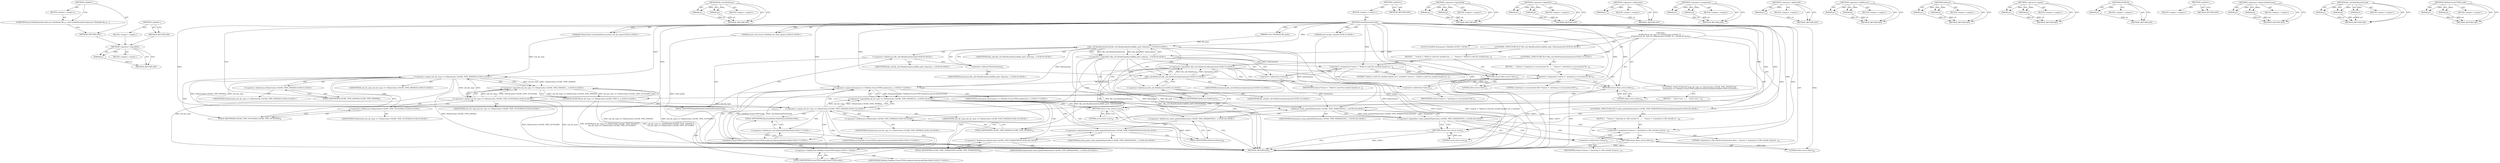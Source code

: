 digraph "&lt;global&gt;" {
vulnerable_150 [label=<(METHOD,&lt;operator&gt;.logicalNot)>];
vulnerable_151 [label=<(PARAM,p1)>];
vulnerable_152 [label=<(BLOCK,&lt;empty&gt;,&lt;empty&gt;)>];
vulnerable_153 [label=<(METHOD_RETURN,ANY)>];
vulnerable_173 [label=<(METHOD,file_util.PathExists)>];
vulnerable_174 [label=<(PARAM,p1)>];
vulnerable_175 [label=<(PARAM,p2)>];
vulnerable_176 [label=<(BLOCK,&lt;empty&gt;,&lt;empty&gt;)>];
vulnerable_177 [label=<(METHOD_RETURN,ANY)>];
vulnerable_6 [label=<(METHOD,&lt;global&gt;)<SUB>1</SUB>>];
vulnerable_7 [label=<(BLOCK,&lt;empty&gt;,&lt;empty&gt;)<SUB>1</SUB>>];
vulnerable_8 [label=<(METHOD,IsValidSymbolicLink)<SUB>1</SUB>>];
vulnerable_9 [label=<(PARAM,const FilePath&amp; file_path)<SUB>1</SUB>>];
vulnerable_10 [label="<(PARAM,GDataCache::CacheSubDirectoryType sub_dir_type)<SUB>2</SUB>>"];
vulnerable_11 [label="<(PARAM,const std::vector&lt;FilePath&gt;&amp; cache_paths)<SUB>3</SUB>>"];
vulnerable_12 [label="<(PARAM,std::string* reason)<SUB>4</SUB>>"];
vulnerable_13 [label="<(BLOCK,{
  DCHECK(sub_dir_type == GDataCache::CACHE_TY...,{
  DCHECK(sub_dir_type == GDataCache::CACHE_TY...)<SUB>4</SUB>>"];
vulnerable_14 [label="<(DCHECK,DCHECK(sub_dir_type == GDataCache::CACHE_TYPE_P...)<SUB>5</SUB>>"];
vulnerable_15 [label="<(&lt;operator&gt;.logicalOr,sub_dir_type == GDataCache::CACHE_TYPE_PINNED |...)<SUB>5</SUB>>"];
vulnerable_16 [label="<(&lt;operator&gt;.equals,sub_dir_type == GDataCache::CACHE_TYPE_PINNED)<SUB>5</SUB>>"];
vulnerable_17 [label="<(IDENTIFIER,sub_dir_type,sub_dir_type == GDataCache::CACHE_TYPE_PINNED)<SUB>5</SUB>>"];
vulnerable_18 [label="<(&lt;operator&gt;.fieldAccess,GDataCache::CACHE_TYPE_PINNED)<SUB>5</SUB>>"];
vulnerable_19 [label="<(IDENTIFIER,GDataCache,sub_dir_type == GDataCache::CACHE_TYPE_PINNED)<SUB>5</SUB>>"];
vulnerable_20 [label=<(FIELD_IDENTIFIER,CACHE_TYPE_PINNED,CACHE_TYPE_PINNED)<SUB>5</SUB>>];
vulnerable_21 [label="<(&lt;operator&gt;.equals,sub_dir_type == GDataCache::CACHE_TYPE_OUTGOING)<SUB>6</SUB>>"];
vulnerable_22 [label="<(IDENTIFIER,sub_dir_type,sub_dir_type == GDataCache::CACHE_TYPE_OUTGOING)<SUB>6</SUB>>"];
vulnerable_23 [label="<(&lt;operator&gt;.fieldAccess,GDataCache::CACHE_TYPE_OUTGOING)<SUB>6</SUB>>"];
vulnerable_24 [label="<(IDENTIFIER,GDataCache,sub_dir_type == GDataCache::CACHE_TYPE_OUTGOING)<SUB>6</SUB>>"];
vulnerable_25 [label=<(FIELD_IDENTIFIER,CACHE_TYPE_OUTGOING,CACHE_TYPE_OUTGOING)<SUB>6</SUB>>];
vulnerable_26 [label="<(LOCAL,FilePath destination: FilePath)<SUB>7</SUB>>"];
vulnerable_27 [label="<(CONTROL_STRUCTURE,IF,if (!file_util::ReadSymbolicLink(file_path, &amp;destination)))<SUB>8</SUB>>"];
vulnerable_28 [label="<(&lt;operator&gt;.logicalNot,!file_util::ReadSymbolicLink(file_path, &amp;destin...)<SUB>8</SUB>>"];
vulnerable_29 [label="<(file_util.ReadSymbolicLink,file_util::ReadSymbolicLink(file_path, &amp;destina...)<SUB>8</SUB>>"];
vulnerable_30 [label="<(&lt;operator&gt;.fieldAccess,file_util::ReadSymbolicLink)<SUB>8</SUB>>"];
vulnerable_31 [label="<(IDENTIFIER,file_util,file_util::ReadSymbolicLink(file_path, &amp;destina...)<SUB>8</SUB>>"];
vulnerable_32 [label=<(FIELD_IDENTIFIER,ReadSymbolicLink,ReadSymbolicLink)<SUB>8</SUB>>];
vulnerable_33 [label="<(IDENTIFIER,file_path,file_util::ReadSymbolicLink(file_path, &amp;destina...)<SUB>8</SUB>>"];
vulnerable_34 [label=<(&lt;operator&gt;.addressOf,&amp;destination)<SUB>8</SUB>>];
vulnerable_35 [label="<(IDENTIFIER,destination,file_util::ReadSymbolicLink(file_path, &amp;destina...)<SUB>8</SUB>>"];
vulnerable_36 [label=<(BLOCK,{
    *reason = &quot;failed to read the symlink (ma...,{
    *reason = &quot;failed to read the symlink (ma...)<SUB>8</SUB>>];
vulnerable_37 [label=<(&lt;operator&gt;.assignment,*reason = &quot;failed to read the symlink (maybe no...)<SUB>9</SUB>>];
vulnerable_38 [label=<(&lt;operator&gt;.indirection,*reason)<SUB>9</SUB>>];
vulnerable_39 [label=<(IDENTIFIER,reason,*reason = &quot;failed to read the symlink (maybe no...)<SUB>9</SUB>>];
vulnerable_40 [label=<(LITERAL,&quot;failed to read the symlink (maybe not a symlink)&quot;,*reason = &quot;failed to read the symlink (maybe no...)<SUB>9</SUB>>];
vulnerable_41 [label=<(RETURN,return false;,return false;)<SUB>10</SUB>>];
vulnerable_42 [label=<(LITERAL,false,return false;)<SUB>10</SUB>>];
vulnerable_43 [label="<(CONTROL_STRUCTURE,IF,if (!file_util::PathExists(destination)))<SUB>12</SUB>>"];
vulnerable_44 [label="<(&lt;operator&gt;.logicalNot,!file_util::PathExists(destination))<SUB>12</SUB>>"];
vulnerable_45 [label="<(file_util.PathExists,file_util::PathExists(destination))<SUB>12</SUB>>"];
vulnerable_46 [label="<(&lt;operator&gt;.fieldAccess,file_util::PathExists)<SUB>12</SUB>>"];
vulnerable_47 [label="<(IDENTIFIER,file_util,file_util::PathExists(destination))<SUB>12</SUB>>"];
vulnerable_48 [label=<(FIELD_IDENTIFIER,PathExists,PathExists)<SUB>12</SUB>>];
vulnerable_49 [label="<(IDENTIFIER,destination,file_util::PathExists(destination))<SUB>12</SUB>>"];
vulnerable_50 [label=<(BLOCK,{
    *reason = &quot;pointing to a non-existent fil...,{
    *reason = &quot;pointing to a non-existent fil...)<SUB>12</SUB>>];
vulnerable_51 [label=<(&lt;operator&gt;.assignment,*reason = &quot;pointing to a non-existent file&quot;)<SUB>13</SUB>>];
vulnerable_52 [label=<(&lt;operator&gt;.indirection,*reason)<SUB>13</SUB>>];
vulnerable_53 [label=<(IDENTIFIER,reason,*reason = &quot;pointing to a non-existent file&quot;)<SUB>13</SUB>>];
vulnerable_54 [label=<(LITERAL,&quot;pointing to a non-existent file&quot;,*reason = &quot;pointing to a non-existent file&quot;)<SUB>13</SUB>>];
vulnerable_55 [label=<(RETURN,return false;,return false;)<SUB>14</SUB>>];
vulnerable_56 [label=<(LITERAL,false,return false;)<SUB>14</SUB>>];
vulnerable_57 [label="<(CONTROL_STRUCTURE,IF,if (sub_dir_type == GDataCache::CACHE_TYPE_PINNED &amp;&amp;
      destination == FilePath::FromUTF8Unsafe(util::kSymLinkToDevNull)))<SUB>16</SUB>>"];
vulnerable_58 [label="<(&lt;operator&gt;.logicalAnd,sub_dir_type == GDataCache::CACHE_TYPE_PINNED &amp;...)<SUB>16</SUB>>"];
vulnerable_59 [label="<(&lt;operator&gt;.equals,sub_dir_type == GDataCache::CACHE_TYPE_PINNED)<SUB>16</SUB>>"];
vulnerable_60 [label="<(IDENTIFIER,sub_dir_type,sub_dir_type == GDataCache::CACHE_TYPE_PINNED)<SUB>16</SUB>>"];
vulnerable_61 [label="<(&lt;operator&gt;.fieldAccess,GDataCache::CACHE_TYPE_PINNED)<SUB>16</SUB>>"];
vulnerable_62 [label="<(IDENTIFIER,GDataCache,sub_dir_type == GDataCache::CACHE_TYPE_PINNED)<SUB>16</SUB>>"];
vulnerable_63 [label=<(FIELD_IDENTIFIER,CACHE_TYPE_PINNED,CACHE_TYPE_PINNED)<SUB>16</SUB>>];
vulnerable_64 [label="<(&lt;operator&gt;.equals,destination == FilePath::FromUTF8Unsafe(util::k...)<SUB>17</SUB>>"];
vulnerable_65 [label="<(IDENTIFIER,destination,destination == FilePath::FromUTF8Unsafe(util::k...)<SUB>17</SUB>>"];
vulnerable_66 [label="<(FilePath.FromUTF8Unsafe,FilePath::FromUTF8Unsafe(util::kSymLinkToDevNull))<SUB>17</SUB>>"];
vulnerable_67 [label="<(&lt;operator&gt;.fieldAccess,FilePath::FromUTF8Unsafe)<SUB>17</SUB>>"];
vulnerable_68 [label="<(IDENTIFIER,FilePath,FilePath::FromUTF8Unsafe(util::kSymLinkToDevNull))<SUB>17</SUB>>"];
vulnerable_69 [label=<(FIELD_IDENTIFIER,FromUTF8Unsafe,FromUTF8Unsafe)<SUB>17</SUB>>];
vulnerable_70 [label="<(&lt;operator&gt;.fieldAccess,util::kSymLinkToDevNull)<SUB>17</SUB>>"];
vulnerable_71 [label="<(IDENTIFIER,util,FilePath::FromUTF8Unsafe(util::kSymLinkToDevNull))<SUB>17</SUB>>"];
vulnerable_72 [label=<(FIELD_IDENTIFIER,kSymLinkToDevNull,kSymLinkToDevNull)<SUB>17</SUB>>];
vulnerable_73 [label=<(BLOCK,{
    return true;
  },{
    return true;
  })<SUB>17</SUB>>];
vulnerable_74 [label=<(RETURN,return true;,return true;)<SUB>18</SUB>>];
vulnerable_75 [label=<(LITERAL,true,return true;)<SUB>18</SUB>>];
vulnerable_76 [label="<(CONTROL_STRUCTURE,IF,if (!cache_paths[GDataCache::CACHE_TYPE_PERSISTENT].IsParent(destination)))<SUB>20</SUB>>"];
vulnerable_77 [label="<(&lt;operator&gt;.logicalNot,!cache_paths[GDataCache::CACHE_TYPE_PERSISTENT]...)<SUB>20</SUB>>"];
vulnerable_78 [label="<(IsParent,cache_paths[GDataCache::CACHE_TYPE_PERSISTENT]....)<SUB>20</SUB>>"];
vulnerable_79 [label="<(&lt;operator&gt;.fieldAccess,cache_paths[GDataCache::CACHE_TYPE_PERSISTENT]....)<SUB>20</SUB>>"];
vulnerable_80 [label="<(&lt;operator&gt;.indirectIndexAccess,cache_paths[GDataCache::CACHE_TYPE_PERSISTENT])<SUB>20</SUB>>"];
vulnerable_81 [label="<(IDENTIFIER,cache_paths,cache_paths[GDataCache::CACHE_TYPE_PERSISTENT]....)<SUB>20</SUB>>"];
vulnerable_82 [label="<(&lt;operator&gt;.fieldAccess,GDataCache::CACHE_TYPE_PERSISTENT)<SUB>20</SUB>>"];
vulnerable_83 [label="<(IDENTIFIER,GDataCache,cache_paths[GDataCache::CACHE_TYPE_PERSISTENT]....)<SUB>20</SUB>>"];
vulnerable_84 [label=<(FIELD_IDENTIFIER,CACHE_TYPE_PERSISTENT,CACHE_TYPE_PERSISTENT)<SUB>20</SUB>>];
vulnerable_85 [label=<(FIELD_IDENTIFIER,IsParent,IsParent)<SUB>20</SUB>>];
vulnerable_86 [label="<(IDENTIFIER,destination,cache_paths[GDataCache::CACHE_TYPE_PERSISTENT]....)<SUB>20</SUB>>"];
vulnerable_87 [label=<(BLOCK,{
    *reason = &quot;pointing to a file outside of ...,{
    *reason = &quot;pointing to a file outside of ...)<SUB>20</SUB>>];
vulnerable_88 [label=<(&lt;operator&gt;.assignment,*reason = &quot;pointing to a file outside of persis...)<SUB>21</SUB>>];
vulnerable_89 [label=<(&lt;operator&gt;.indirection,*reason)<SUB>21</SUB>>];
vulnerable_90 [label=<(IDENTIFIER,reason,*reason = &quot;pointing to a file outside of persis...)<SUB>21</SUB>>];
vulnerable_91 [label=<(LITERAL,&quot;pointing to a file outside of persistent direc...,*reason = &quot;pointing to a file outside of persis...)<SUB>21</SUB>>];
vulnerable_92 [label=<(RETURN,return false;,return false;)<SUB>22</SUB>>];
vulnerable_93 [label=<(LITERAL,false,return false;)<SUB>22</SUB>>];
vulnerable_94 [label=<(RETURN,return true;,return true;)<SUB>24</SUB>>];
vulnerable_95 [label=<(LITERAL,true,return true;)<SUB>24</SUB>>];
vulnerable_96 [label=<(METHOD_RETURN,bool)<SUB>1</SUB>>];
vulnerable_98 [label=<(METHOD_RETURN,ANY)<SUB>1</SUB>>];
vulnerable_178 [label=<(METHOD,&lt;operator&gt;.logicalAnd)>];
vulnerable_179 [label=<(PARAM,p1)>];
vulnerable_180 [label=<(PARAM,p2)>];
vulnerable_181 [label=<(BLOCK,&lt;empty&gt;,&lt;empty&gt;)>];
vulnerable_182 [label=<(METHOD_RETURN,ANY)>];
vulnerable_135 [label=<(METHOD,&lt;operator&gt;.logicalOr)>];
vulnerable_136 [label=<(PARAM,p1)>];
vulnerable_137 [label=<(PARAM,p2)>];
vulnerable_138 [label=<(BLOCK,&lt;empty&gt;,&lt;empty&gt;)>];
vulnerable_139 [label=<(METHOD_RETURN,ANY)>];
vulnerable_169 [label=<(METHOD,&lt;operator&gt;.indirection)>];
vulnerable_170 [label=<(PARAM,p1)>];
vulnerable_171 [label=<(BLOCK,&lt;empty&gt;,&lt;empty&gt;)>];
vulnerable_172 [label=<(METHOD_RETURN,ANY)>];
vulnerable_164 [label=<(METHOD,&lt;operator&gt;.assignment)>];
vulnerable_165 [label=<(PARAM,p1)>];
vulnerable_166 [label=<(PARAM,p2)>];
vulnerable_167 [label=<(BLOCK,&lt;empty&gt;,&lt;empty&gt;)>];
vulnerable_168 [label=<(METHOD_RETURN,ANY)>];
vulnerable_160 [label=<(METHOD,&lt;operator&gt;.addressOf)>];
vulnerable_161 [label=<(PARAM,p1)>];
vulnerable_162 [label=<(BLOCK,&lt;empty&gt;,&lt;empty&gt;)>];
vulnerable_163 [label=<(METHOD_RETURN,ANY)>];
vulnerable_145 [label=<(METHOD,&lt;operator&gt;.fieldAccess)>];
vulnerable_146 [label=<(PARAM,p1)>];
vulnerable_147 [label=<(PARAM,p2)>];
vulnerable_148 [label=<(BLOCK,&lt;empty&gt;,&lt;empty&gt;)>];
vulnerable_149 [label=<(METHOD_RETURN,ANY)>];
vulnerable_188 [label=<(METHOD,IsParent)>];
vulnerable_189 [label=<(PARAM,p1)>];
vulnerable_190 [label=<(PARAM,p2)>];
vulnerable_191 [label=<(BLOCK,&lt;empty&gt;,&lt;empty&gt;)>];
vulnerable_192 [label=<(METHOD_RETURN,ANY)>];
vulnerable_140 [label=<(METHOD,&lt;operator&gt;.equals)>];
vulnerable_141 [label=<(PARAM,p1)>];
vulnerable_142 [label=<(PARAM,p2)>];
vulnerable_143 [label=<(BLOCK,&lt;empty&gt;,&lt;empty&gt;)>];
vulnerable_144 [label=<(METHOD_RETURN,ANY)>];
vulnerable_131 [label=<(METHOD,DCHECK)>];
vulnerable_132 [label=<(PARAM,p1)>];
vulnerable_133 [label=<(BLOCK,&lt;empty&gt;,&lt;empty&gt;)>];
vulnerable_134 [label=<(METHOD_RETURN,ANY)>];
vulnerable_125 [label=<(METHOD,&lt;global&gt;)<SUB>1</SUB>>];
vulnerable_126 [label=<(BLOCK,&lt;empty&gt;,&lt;empty&gt;)>];
vulnerable_127 [label=<(METHOD_RETURN,ANY)>];
vulnerable_193 [label=<(METHOD,&lt;operator&gt;.indirectIndexAccess)>];
vulnerable_194 [label=<(PARAM,p1)>];
vulnerable_195 [label=<(PARAM,p2)>];
vulnerable_196 [label=<(BLOCK,&lt;empty&gt;,&lt;empty&gt;)>];
vulnerable_197 [label=<(METHOD_RETURN,ANY)>];
vulnerable_154 [label=<(METHOD,file_util.ReadSymbolicLink)>];
vulnerable_155 [label=<(PARAM,p1)>];
vulnerable_156 [label=<(PARAM,p2)>];
vulnerable_157 [label=<(PARAM,p3)>];
vulnerable_158 [label=<(BLOCK,&lt;empty&gt;,&lt;empty&gt;)>];
vulnerable_159 [label=<(METHOD_RETURN,ANY)>];
vulnerable_183 [label=<(METHOD,FilePath.FromUTF8Unsafe)>];
vulnerable_184 [label=<(PARAM,p1)>];
vulnerable_185 [label=<(PARAM,p2)>];
vulnerable_186 [label=<(BLOCK,&lt;empty&gt;,&lt;empty&gt;)>];
vulnerable_187 [label=<(METHOD_RETURN,ANY)>];
fixed_6 [label=<(METHOD,&lt;global&gt;)<SUB>1</SUB>>];
fixed_7 [label=<(BLOCK,&lt;empty&gt;,&lt;empty&gt;)<SUB>1</SUB>>];
fixed_8 [label=<(UNKNOWN,bool IsValidSymbolicLink(const FilePath&amp; file_p...,bool IsValidSymbolicLink(const FilePath&amp; file_p...)<SUB>1</SUB>>];
fixed_9 [label=<(METHOD_RETURN,ANY)<SUB>1</SUB>>];
fixed_14 [label=<(METHOD,&lt;global&gt;)<SUB>1</SUB>>];
fixed_15 [label=<(BLOCK,&lt;empty&gt;,&lt;empty&gt;)>];
fixed_16 [label=<(METHOD_RETURN,ANY)>];
vulnerable_150 -> vulnerable_151  [key=0, label="AST: "];
vulnerable_150 -> vulnerable_151  [key=1, label="DDG: "];
vulnerable_150 -> vulnerable_152  [key=0, label="AST: "];
vulnerable_150 -> vulnerable_153  [key=0, label="AST: "];
vulnerable_150 -> vulnerable_153  [key=1, label="CFG: "];
vulnerable_151 -> vulnerable_153  [key=0, label="DDG: p1"];
vulnerable_173 -> vulnerable_174  [key=0, label="AST: "];
vulnerable_173 -> vulnerable_174  [key=1, label="DDG: "];
vulnerable_173 -> vulnerable_176  [key=0, label="AST: "];
vulnerable_173 -> vulnerable_175  [key=0, label="AST: "];
vulnerable_173 -> vulnerable_175  [key=1, label="DDG: "];
vulnerable_173 -> vulnerable_177  [key=0, label="AST: "];
vulnerable_173 -> vulnerable_177  [key=1, label="CFG: "];
vulnerable_174 -> vulnerable_177  [key=0, label="DDG: p1"];
vulnerable_175 -> vulnerable_177  [key=0, label="DDG: p2"];
vulnerable_6 -> vulnerable_7  [key=0, label="AST: "];
vulnerable_6 -> vulnerable_98  [key=0, label="AST: "];
vulnerable_6 -> vulnerable_98  [key=1, label="CFG: "];
vulnerable_7 -> vulnerable_8  [key=0, label="AST: "];
vulnerable_8 -> vulnerable_9  [key=0, label="AST: "];
vulnerable_8 -> vulnerable_9  [key=1, label="DDG: "];
vulnerable_8 -> vulnerable_10  [key=0, label="AST: "];
vulnerable_8 -> vulnerable_10  [key=1, label="DDG: "];
vulnerable_8 -> vulnerable_11  [key=0, label="AST: "];
vulnerable_8 -> vulnerable_11  [key=1, label="DDG: "];
vulnerable_8 -> vulnerable_12  [key=0, label="AST: "];
vulnerable_8 -> vulnerable_12  [key=1, label="DDG: "];
vulnerable_8 -> vulnerable_13  [key=0, label="AST: "];
vulnerable_8 -> vulnerable_96  [key=0, label="AST: "];
vulnerable_8 -> vulnerable_20  [key=0, label="CFG: "];
vulnerable_8 -> vulnerable_94  [key=0, label="DDG: "];
vulnerable_8 -> vulnerable_95  [key=0, label="DDG: "];
vulnerable_8 -> vulnerable_37  [key=0, label="DDG: "];
vulnerable_8 -> vulnerable_41  [key=0, label="DDG: "];
vulnerable_8 -> vulnerable_51  [key=0, label="DDG: "];
vulnerable_8 -> vulnerable_55  [key=0, label="DDG: "];
vulnerable_8 -> vulnerable_74  [key=0, label="DDG: "];
vulnerable_8 -> vulnerable_88  [key=0, label="DDG: "];
vulnerable_8 -> vulnerable_92  [key=0, label="DDG: "];
vulnerable_8 -> vulnerable_16  [key=0, label="DDG: "];
vulnerable_8 -> vulnerable_21  [key=0, label="DDG: "];
vulnerable_8 -> vulnerable_29  [key=0, label="DDG: "];
vulnerable_8 -> vulnerable_42  [key=0, label="DDG: "];
vulnerable_8 -> vulnerable_45  [key=0, label="DDG: "];
vulnerable_8 -> vulnerable_56  [key=0, label="DDG: "];
vulnerable_8 -> vulnerable_59  [key=0, label="DDG: "];
vulnerable_8 -> vulnerable_64  [key=0, label="DDG: "];
vulnerable_8 -> vulnerable_75  [key=0, label="DDG: "];
vulnerable_8 -> vulnerable_78  [key=0, label="DDG: "];
vulnerable_8 -> vulnerable_93  [key=0, label="DDG: "];
vulnerable_9 -> vulnerable_29  [key=0, label="DDG: file_path"];
vulnerable_10 -> vulnerable_16  [key=0, label="DDG: sub_dir_type"];
vulnerable_11 -> vulnerable_96  [key=0, label="DDG: cache_paths"];
vulnerable_12 -> vulnerable_96  [key=0, label="DDG: reason"];
vulnerable_13 -> vulnerable_14  [key=0, label="AST: "];
vulnerable_13 -> vulnerable_26  [key=0, label="AST: "];
vulnerable_13 -> vulnerable_27  [key=0, label="AST: "];
vulnerable_13 -> vulnerable_43  [key=0, label="AST: "];
vulnerable_13 -> vulnerable_57  [key=0, label="AST: "];
vulnerable_13 -> vulnerable_76  [key=0, label="AST: "];
vulnerable_13 -> vulnerable_94  [key=0, label="AST: "];
vulnerable_14 -> vulnerable_15  [key=0, label="AST: "];
vulnerable_14 -> vulnerable_32  [key=0, label="CFG: "];
vulnerable_14 -> vulnerable_96  [key=0, label="DDG: sub_dir_type == GDataCache::CACHE_TYPE_PINNED ||
         sub_dir_type == GDataCache::CACHE_TYPE_OUTGOING"];
vulnerable_14 -> vulnerable_96  [key=1, label="DDG: DCHECK(sub_dir_type == GDataCache::CACHE_TYPE_PINNED ||
         sub_dir_type == GDataCache::CACHE_TYPE_OUTGOING)"];
vulnerable_15 -> vulnerable_16  [key=0, label="AST: "];
vulnerable_15 -> vulnerable_21  [key=0, label="AST: "];
vulnerable_15 -> vulnerable_14  [key=0, label="CFG: "];
vulnerable_15 -> vulnerable_14  [key=1, label="DDG: sub_dir_type == GDataCache::CACHE_TYPE_PINNED"];
vulnerable_15 -> vulnerable_14  [key=2, label="DDG: sub_dir_type == GDataCache::CACHE_TYPE_OUTGOING"];
vulnerable_15 -> vulnerable_96  [key=0, label="DDG: sub_dir_type == GDataCache::CACHE_TYPE_PINNED"];
vulnerable_15 -> vulnerable_96  [key=1, label="DDG: sub_dir_type == GDataCache::CACHE_TYPE_OUTGOING"];
vulnerable_16 -> vulnerable_17  [key=0, label="AST: "];
vulnerable_16 -> vulnerable_18  [key=0, label="AST: "];
vulnerable_16 -> vulnerable_15  [key=0, label="CFG: "];
vulnerable_16 -> vulnerable_15  [key=1, label="DDG: sub_dir_type"];
vulnerable_16 -> vulnerable_15  [key=2, label="DDG: GDataCache::CACHE_TYPE_PINNED"];
vulnerable_16 -> vulnerable_25  [key=0, label="CFG: "];
vulnerable_16 -> vulnerable_25  [key=1, label="CDG: "];
vulnerable_16 -> vulnerable_96  [key=0, label="DDG: sub_dir_type"];
vulnerable_16 -> vulnerable_96  [key=1, label="DDG: GDataCache::CACHE_TYPE_PINNED"];
vulnerable_16 -> vulnerable_21  [key=0, label="DDG: sub_dir_type"];
vulnerable_16 -> vulnerable_21  [key=1, label="CDG: "];
vulnerable_16 -> vulnerable_59  [key=0, label="DDG: sub_dir_type"];
vulnerable_16 -> vulnerable_59  [key=1, label="DDG: GDataCache::CACHE_TYPE_PINNED"];
vulnerable_16 -> vulnerable_23  [key=0, label="CDG: "];
vulnerable_18 -> vulnerable_19  [key=0, label="AST: "];
vulnerable_18 -> vulnerable_20  [key=0, label="AST: "];
vulnerable_18 -> vulnerable_16  [key=0, label="CFG: "];
vulnerable_20 -> vulnerable_18  [key=0, label="CFG: "];
vulnerable_21 -> vulnerable_22  [key=0, label="AST: "];
vulnerable_21 -> vulnerable_23  [key=0, label="AST: "];
vulnerable_21 -> vulnerable_15  [key=0, label="CFG: "];
vulnerable_21 -> vulnerable_15  [key=1, label="DDG: sub_dir_type"];
vulnerable_21 -> vulnerable_15  [key=2, label="DDG: GDataCache::CACHE_TYPE_OUTGOING"];
vulnerable_21 -> vulnerable_96  [key=0, label="DDG: sub_dir_type"];
vulnerable_21 -> vulnerable_96  [key=1, label="DDG: GDataCache::CACHE_TYPE_OUTGOING"];
vulnerable_21 -> vulnerable_59  [key=0, label="DDG: sub_dir_type"];
vulnerable_23 -> vulnerable_24  [key=0, label="AST: "];
vulnerable_23 -> vulnerable_25  [key=0, label="AST: "];
vulnerable_23 -> vulnerable_21  [key=0, label="CFG: "];
vulnerable_25 -> vulnerable_23  [key=0, label="CFG: "];
vulnerable_27 -> vulnerable_28  [key=0, label="AST: "];
vulnerable_27 -> vulnerable_36  [key=0, label="AST: "];
vulnerable_28 -> vulnerable_29  [key=0, label="AST: "];
vulnerable_28 -> vulnerable_38  [key=0, label="CFG: "];
vulnerable_28 -> vulnerable_38  [key=1, label="CDG: "];
vulnerable_28 -> vulnerable_48  [key=0, label="CFG: "];
vulnerable_28 -> vulnerable_48  [key=1, label="CDG: "];
vulnerable_28 -> vulnerable_96  [key=0, label="DDG: file_util::ReadSymbolicLink(file_path, &amp;destination)"];
vulnerable_28 -> vulnerable_96  [key=1, label="DDG: !file_util::ReadSymbolicLink(file_path, &amp;destination)"];
vulnerable_28 -> vulnerable_37  [key=0, label="CDG: "];
vulnerable_28 -> vulnerable_46  [key=0, label="CDG: "];
vulnerable_28 -> vulnerable_45  [key=0, label="CDG: "];
vulnerable_28 -> vulnerable_44  [key=0, label="CDG: "];
vulnerable_28 -> vulnerable_41  [key=0, label="CDG: "];
vulnerable_29 -> vulnerable_30  [key=0, label="AST: "];
vulnerable_29 -> vulnerable_33  [key=0, label="AST: "];
vulnerable_29 -> vulnerable_34  [key=0, label="AST: "];
vulnerable_29 -> vulnerable_28  [key=0, label="CFG: "];
vulnerable_29 -> vulnerable_28  [key=1, label="DDG: file_util::ReadSymbolicLink"];
vulnerable_29 -> vulnerable_28  [key=2, label="DDG: file_path"];
vulnerable_29 -> vulnerable_28  [key=3, label="DDG: &amp;destination"];
vulnerable_29 -> vulnerable_96  [key=0, label="DDG: file_util::ReadSymbolicLink"];
vulnerable_29 -> vulnerable_96  [key=1, label="DDG: file_path"];
vulnerable_29 -> vulnerable_96  [key=2, label="DDG: &amp;destination"];
vulnerable_29 -> vulnerable_45  [key=0, label="DDG: &amp;destination"];
vulnerable_29 -> vulnerable_64  [key=0, label="DDG: &amp;destination"];
vulnerable_29 -> vulnerable_78  [key=0, label="DDG: &amp;destination"];
vulnerable_30 -> vulnerable_31  [key=0, label="AST: "];
vulnerable_30 -> vulnerable_32  [key=0, label="AST: "];
vulnerable_30 -> vulnerable_34  [key=0, label="CFG: "];
vulnerable_32 -> vulnerable_30  [key=0, label="CFG: "];
vulnerable_34 -> vulnerable_35  [key=0, label="AST: "];
vulnerable_34 -> vulnerable_29  [key=0, label="CFG: "];
vulnerable_36 -> vulnerable_37  [key=0, label="AST: "];
vulnerable_36 -> vulnerable_41  [key=0, label="AST: "];
vulnerable_37 -> vulnerable_38  [key=0, label="AST: "];
vulnerable_37 -> vulnerable_40  [key=0, label="AST: "];
vulnerable_37 -> vulnerable_41  [key=0, label="CFG: "];
vulnerable_37 -> vulnerable_96  [key=0, label="DDG: *reason"];
vulnerable_37 -> vulnerable_96  [key=1, label="DDG: *reason = &quot;failed to read the symlink (maybe not a symlink)&quot;"];
vulnerable_38 -> vulnerable_39  [key=0, label="AST: "];
vulnerable_38 -> vulnerable_37  [key=0, label="CFG: "];
vulnerable_41 -> vulnerable_42  [key=0, label="AST: "];
vulnerable_41 -> vulnerable_96  [key=0, label="CFG: "];
vulnerable_41 -> vulnerable_96  [key=1, label="DDG: &lt;RET&gt;"];
vulnerable_42 -> vulnerable_41  [key=0, label="DDG: false"];
vulnerable_43 -> vulnerable_44  [key=0, label="AST: "];
vulnerable_43 -> vulnerable_50  [key=0, label="AST: "];
vulnerable_44 -> vulnerable_45  [key=0, label="AST: "];
vulnerable_44 -> vulnerable_52  [key=0, label="CFG: "];
vulnerable_44 -> vulnerable_52  [key=1, label="CDG: "];
vulnerable_44 -> vulnerable_63  [key=0, label="CFG: "];
vulnerable_44 -> vulnerable_63  [key=1, label="CDG: "];
vulnerable_44 -> vulnerable_51  [key=0, label="CDG: "];
vulnerable_44 -> vulnerable_59  [key=0, label="CDG: "];
vulnerable_44 -> vulnerable_58  [key=0, label="CDG: "];
vulnerable_44 -> vulnerable_61  [key=0, label="CDG: "];
vulnerable_44 -> vulnerable_55  [key=0, label="CDG: "];
vulnerable_45 -> vulnerable_46  [key=0, label="AST: "];
vulnerable_45 -> vulnerable_49  [key=0, label="AST: "];
vulnerable_45 -> vulnerable_44  [key=0, label="CFG: "];
vulnerable_45 -> vulnerable_44  [key=1, label="DDG: file_util::PathExists"];
vulnerable_45 -> vulnerable_44  [key=2, label="DDG: destination"];
vulnerable_45 -> vulnerable_64  [key=0, label="DDG: destination"];
vulnerable_45 -> vulnerable_78  [key=0, label="DDG: destination"];
vulnerable_46 -> vulnerable_47  [key=0, label="AST: "];
vulnerable_46 -> vulnerable_48  [key=0, label="AST: "];
vulnerable_46 -> vulnerable_45  [key=0, label="CFG: "];
vulnerable_48 -> vulnerable_46  [key=0, label="CFG: "];
vulnerable_50 -> vulnerable_51  [key=0, label="AST: "];
vulnerable_50 -> vulnerable_55  [key=0, label="AST: "];
vulnerable_51 -> vulnerable_52  [key=0, label="AST: "];
vulnerable_51 -> vulnerable_54  [key=0, label="AST: "];
vulnerable_51 -> vulnerable_55  [key=0, label="CFG: "];
vulnerable_52 -> vulnerable_53  [key=0, label="AST: "];
vulnerable_52 -> vulnerable_51  [key=0, label="CFG: "];
vulnerable_55 -> vulnerable_56  [key=0, label="AST: "];
vulnerable_55 -> vulnerable_96  [key=0, label="CFG: "];
vulnerable_55 -> vulnerable_96  [key=1, label="DDG: &lt;RET&gt;"];
vulnerable_56 -> vulnerable_55  [key=0, label="DDG: false"];
vulnerable_57 -> vulnerable_58  [key=0, label="AST: "];
vulnerable_57 -> vulnerable_73  [key=0, label="AST: "];
vulnerable_58 -> vulnerable_59  [key=0, label="AST: "];
vulnerable_58 -> vulnerable_64  [key=0, label="AST: "];
vulnerable_58 -> vulnerable_74  [key=0, label="CFG: "];
vulnerable_58 -> vulnerable_74  [key=1, label="CDG: "];
vulnerable_58 -> vulnerable_84  [key=0, label="CFG: "];
vulnerable_58 -> vulnerable_84  [key=1, label="CDG: "];
vulnerable_58 -> vulnerable_77  [key=0, label="CDG: "];
vulnerable_58 -> vulnerable_85  [key=0, label="CDG: "];
vulnerable_58 -> vulnerable_82  [key=0, label="CDG: "];
vulnerable_58 -> vulnerable_79  [key=0, label="CDG: "];
vulnerable_58 -> vulnerable_80  [key=0, label="CDG: "];
vulnerable_58 -> vulnerable_78  [key=0, label="CDG: "];
vulnerable_59 -> vulnerable_60  [key=0, label="AST: "];
vulnerable_59 -> vulnerable_61  [key=0, label="AST: "];
vulnerable_59 -> vulnerable_58  [key=0, label="CFG: "];
vulnerable_59 -> vulnerable_58  [key=1, label="DDG: sub_dir_type"];
vulnerable_59 -> vulnerable_58  [key=2, label="DDG: GDataCache::CACHE_TYPE_PINNED"];
vulnerable_59 -> vulnerable_69  [key=0, label="CFG: "];
vulnerable_59 -> vulnerable_69  [key=1, label="CDG: "];
vulnerable_59 -> vulnerable_64  [key=0, label="CDG: "];
vulnerable_59 -> vulnerable_66  [key=0, label="CDG: "];
vulnerable_59 -> vulnerable_72  [key=0, label="CDG: "];
vulnerable_59 -> vulnerable_67  [key=0, label="CDG: "];
vulnerable_59 -> vulnerable_70  [key=0, label="CDG: "];
vulnerable_61 -> vulnerable_62  [key=0, label="AST: "];
vulnerable_61 -> vulnerable_63  [key=0, label="AST: "];
vulnerable_61 -> vulnerable_59  [key=0, label="CFG: "];
vulnerable_63 -> vulnerable_61  [key=0, label="CFG: "];
vulnerable_64 -> vulnerable_65  [key=0, label="AST: "];
vulnerable_64 -> vulnerable_66  [key=0, label="AST: "];
vulnerable_64 -> vulnerable_58  [key=0, label="CFG: "];
vulnerable_64 -> vulnerable_58  [key=1, label="DDG: destination"];
vulnerable_64 -> vulnerable_58  [key=2, label="DDG: FilePath::FromUTF8Unsafe(util::kSymLinkToDevNull)"];
vulnerable_64 -> vulnerable_78  [key=0, label="DDG: destination"];
vulnerable_66 -> vulnerable_67  [key=0, label="AST: "];
vulnerable_66 -> vulnerable_70  [key=0, label="AST: "];
vulnerable_66 -> vulnerable_64  [key=0, label="CFG: "];
vulnerable_66 -> vulnerable_64  [key=1, label="DDG: FilePath::FromUTF8Unsafe"];
vulnerable_66 -> vulnerable_64  [key=2, label="DDG: util::kSymLinkToDevNull"];
vulnerable_67 -> vulnerable_68  [key=0, label="AST: "];
vulnerable_67 -> vulnerable_69  [key=0, label="AST: "];
vulnerable_67 -> vulnerable_72  [key=0, label="CFG: "];
vulnerable_69 -> vulnerable_67  [key=0, label="CFG: "];
vulnerable_70 -> vulnerable_71  [key=0, label="AST: "];
vulnerable_70 -> vulnerable_72  [key=0, label="AST: "];
vulnerable_70 -> vulnerable_66  [key=0, label="CFG: "];
vulnerable_72 -> vulnerable_70  [key=0, label="CFG: "];
vulnerable_73 -> vulnerable_74  [key=0, label="AST: "];
vulnerable_74 -> vulnerable_75  [key=0, label="AST: "];
vulnerable_74 -> vulnerable_96  [key=0, label="CFG: "];
vulnerable_74 -> vulnerable_96  [key=1, label="DDG: &lt;RET&gt;"];
vulnerable_75 -> vulnerable_74  [key=0, label="DDG: true"];
vulnerable_76 -> vulnerable_77  [key=0, label="AST: "];
vulnerable_76 -> vulnerable_87  [key=0, label="AST: "];
vulnerable_77 -> vulnerable_78  [key=0, label="AST: "];
vulnerable_77 -> vulnerable_89  [key=0, label="CFG: "];
vulnerable_77 -> vulnerable_89  [key=1, label="CDG: "];
vulnerable_77 -> vulnerable_94  [key=0, label="CFG: "];
vulnerable_77 -> vulnerable_94  [key=1, label="CDG: "];
vulnerable_77 -> vulnerable_92  [key=0, label="CDG: "];
vulnerable_77 -> vulnerable_88  [key=0, label="CDG: "];
vulnerable_78 -> vulnerable_79  [key=0, label="AST: "];
vulnerable_78 -> vulnerable_86  [key=0, label="AST: "];
vulnerable_78 -> vulnerable_77  [key=0, label="CFG: "];
vulnerable_78 -> vulnerable_77  [key=1, label="DDG: cache_paths[GDataCache::CACHE_TYPE_PERSISTENT].IsParent"];
vulnerable_78 -> vulnerable_77  [key=2, label="DDG: destination"];
vulnerable_79 -> vulnerable_80  [key=0, label="AST: "];
vulnerable_79 -> vulnerable_85  [key=0, label="AST: "];
vulnerable_79 -> vulnerable_78  [key=0, label="CFG: "];
vulnerable_80 -> vulnerable_81  [key=0, label="AST: "];
vulnerable_80 -> vulnerable_82  [key=0, label="AST: "];
vulnerable_80 -> vulnerable_85  [key=0, label="CFG: "];
vulnerable_82 -> vulnerable_83  [key=0, label="AST: "];
vulnerable_82 -> vulnerable_84  [key=0, label="AST: "];
vulnerable_82 -> vulnerable_80  [key=0, label="CFG: "];
vulnerable_84 -> vulnerable_82  [key=0, label="CFG: "];
vulnerable_85 -> vulnerable_79  [key=0, label="CFG: "];
vulnerable_87 -> vulnerable_88  [key=0, label="AST: "];
vulnerable_87 -> vulnerable_92  [key=0, label="AST: "];
vulnerable_88 -> vulnerable_89  [key=0, label="AST: "];
vulnerable_88 -> vulnerable_91  [key=0, label="AST: "];
vulnerable_88 -> vulnerable_92  [key=0, label="CFG: "];
vulnerable_89 -> vulnerable_90  [key=0, label="AST: "];
vulnerable_89 -> vulnerable_88  [key=0, label="CFG: "];
vulnerable_92 -> vulnerable_93  [key=0, label="AST: "];
vulnerable_92 -> vulnerable_96  [key=0, label="CFG: "];
vulnerable_92 -> vulnerable_96  [key=1, label="DDG: &lt;RET&gt;"];
vulnerable_93 -> vulnerable_92  [key=0, label="DDG: false"];
vulnerable_94 -> vulnerable_95  [key=0, label="AST: "];
vulnerable_94 -> vulnerable_96  [key=0, label="CFG: "];
vulnerable_94 -> vulnerable_96  [key=1, label="DDG: &lt;RET&gt;"];
vulnerable_95 -> vulnerable_94  [key=0, label="DDG: true"];
vulnerable_178 -> vulnerable_179  [key=0, label="AST: "];
vulnerable_178 -> vulnerable_179  [key=1, label="DDG: "];
vulnerable_178 -> vulnerable_181  [key=0, label="AST: "];
vulnerable_178 -> vulnerable_180  [key=0, label="AST: "];
vulnerable_178 -> vulnerable_180  [key=1, label="DDG: "];
vulnerable_178 -> vulnerable_182  [key=0, label="AST: "];
vulnerable_178 -> vulnerable_182  [key=1, label="CFG: "];
vulnerable_179 -> vulnerable_182  [key=0, label="DDG: p1"];
vulnerable_180 -> vulnerable_182  [key=0, label="DDG: p2"];
vulnerable_135 -> vulnerable_136  [key=0, label="AST: "];
vulnerable_135 -> vulnerable_136  [key=1, label="DDG: "];
vulnerable_135 -> vulnerable_138  [key=0, label="AST: "];
vulnerable_135 -> vulnerable_137  [key=0, label="AST: "];
vulnerable_135 -> vulnerable_137  [key=1, label="DDG: "];
vulnerable_135 -> vulnerable_139  [key=0, label="AST: "];
vulnerable_135 -> vulnerable_139  [key=1, label="CFG: "];
vulnerable_136 -> vulnerable_139  [key=0, label="DDG: p1"];
vulnerable_137 -> vulnerable_139  [key=0, label="DDG: p2"];
vulnerable_169 -> vulnerable_170  [key=0, label="AST: "];
vulnerable_169 -> vulnerable_170  [key=1, label="DDG: "];
vulnerable_169 -> vulnerable_171  [key=0, label="AST: "];
vulnerable_169 -> vulnerable_172  [key=0, label="AST: "];
vulnerable_169 -> vulnerable_172  [key=1, label="CFG: "];
vulnerable_170 -> vulnerable_172  [key=0, label="DDG: p1"];
vulnerable_164 -> vulnerable_165  [key=0, label="AST: "];
vulnerable_164 -> vulnerable_165  [key=1, label="DDG: "];
vulnerable_164 -> vulnerable_167  [key=0, label="AST: "];
vulnerable_164 -> vulnerable_166  [key=0, label="AST: "];
vulnerable_164 -> vulnerable_166  [key=1, label="DDG: "];
vulnerable_164 -> vulnerable_168  [key=0, label="AST: "];
vulnerable_164 -> vulnerable_168  [key=1, label="CFG: "];
vulnerable_165 -> vulnerable_168  [key=0, label="DDG: p1"];
vulnerable_166 -> vulnerable_168  [key=0, label="DDG: p2"];
vulnerable_160 -> vulnerable_161  [key=0, label="AST: "];
vulnerable_160 -> vulnerable_161  [key=1, label="DDG: "];
vulnerable_160 -> vulnerable_162  [key=0, label="AST: "];
vulnerable_160 -> vulnerable_163  [key=0, label="AST: "];
vulnerable_160 -> vulnerable_163  [key=1, label="CFG: "];
vulnerable_161 -> vulnerable_163  [key=0, label="DDG: p1"];
vulnerable_145 -> vulnerable_146  [key=0, label="AST: "];
vulnerable_145 -> vulnerable_146  [key=1, label="DDG: "];
vulnerable_145 -> vulnerable_148  [key=0, label="AST: "];
vulnerable_145 -> vulnerable_147  [key=0, label="AST: "];
vulnerable_145 -> vulnerable_147  [key=1, label="DDG: "];
vulnerable_145 -> vulnerable_149  [key=0, label="AST: "];
vulnerable_145 -> vulnerable_149  [key=1, label="CFG: "];
vulnerable_146 -> vulnerable_149  [key=0, label="DDG: p1"];
vulnerable_147 -> vulnerable_149  [key=0, label="DDG: p2"];
vulnerable_188 -> vulnerable_189  [key=0, label="AST: "];
vulnerable_188 -> vulnerable_189  [key=1, label="DDG: "];
vulnerable_188 -> vulnerable_191  [key=0, label="AST: "];
vulnerable_188 -> vulnerable_190  [key=0, label="AST: "];
vulnerable_188 -> vulnerable_190  [key=1, label="DDG: "];
vulnerable_188 -> vulnerable_192  [key=0, label="AST: "];
vulnerable_188 -> vulnerable_192  [key=1, label="CFG: "];
vulnerable_189 -> vulnerable_192  [key=0, label="DDG: p1"];
vulnerable_190 -> vulnerable_192  [key=0, label="DDG: p2"];
vulnerable_140 -> vulnerable_141  [key=0, label="AST: "];
vulnerable_140 -> vulnerable_141  [key=1, label="DDG: "];
vulnerable_140 -> vulnerable_143  [key=0, label="AST: "];
vulnerable_140 -> vulnerable_142  [key=0, label="AST: "];
vulnerable_140 -> vulnerable_142  [key=1, label="DDG: "];
vulnerable_140 -> vulnerable_144  [key=0, label="AST: "];
vulnerable_140 -> vulnerable_144  [key=1, label="CFG: "];
vulnerable_141 -> vulnerable_144  [key=0, label="DDG: p1"];
vulnerable_142 -> vulnerable_144  [key=0, label="DDG: p2"];
vulnerable_131 -> vulnerable_132  [key=0, label="AST: "];
vulnerable_131 -> vulnerable_132  [key=1, label="DDG: "];
vulnerable_131 -> vulnerable_133  [key=0, label="AST: "];
vulnerable_131 -> vulnerable_134  [key=0, label="AST: "];
vulnerable_131 -> vulnerable_134  [key=1, label="CFG: "];
vulnerable_132 -> vulnerable_134  [key=0, label="DDG: p1"];
vulnerable_125 -> vulnerable_126  [key=0, label="AST: "];
vulnerable_125 -> vulnerable_127  [key=0, label="AST: "];
vulnerable_125 -> vulnerable_127  [key=1, label="CFG: "];
vulnerable_193 -> vulnerable_194  [key=0, label="AST: "];
vulnerable_193 -> vulnerable_194  [key=1, label="DDG: "];
vulnerable_193 -> vulnerable_196  [key=0, label="AST: "];
vulnerable_193 -> vulnerable_195  [key=0, label="AST: "];
vulnerable_193 -> vulnerable_195  [key=1, label="DDG: "];
vulnerable_193 -> vulnerable_197  [key=0, label="AST: "];
vulnerable_193 -> vulnerable_197  [key=1, label="CFG: "];
vulnerable_194 -> vulnerable_197  [key=0, label="DDG: p1"];
vulnerable_195 -> vulnerable_197  [key=0, label="DDG: p2"];
vulnerable_154 -> vulnerable_155  [key=0, label="AST: "];
vulnerable_154 -> vulnerable_155  [key=1, label="DDG: "];
vulnerable_154 -> vulnerable_158  [key=0, label="AST: "];
vulnerable_154 -> vulnerable_156  [key=0, label="AST: "];
vulnerable_154 -> vulnerable_156  [key=1, label="DDG: "];
vulnerable_154 -> vulnerable_159  [key=0, label="AST: "];
vulnerable_154 -> vulnerable_159  [key=1, label="CFG: "];
vulnerable_154 -> vulnerable_157  [key=0, label="AST: "];
vulnerable_154 -> vulnerable_157  [key=1, label="DDG: "];
vulnerable_155 -> vulnerable_159  [key=0, label="DDG: p1"];
vulnerable_156 -> vulnerable_159  [key=0, label="DDG: p2"];
vulnerable_157 -> vulnerable_159  [key=0, label="DDG: p3"];
vulnerable_183 -> vulnerable_184  [key=0, label="AST: "];
vulnerable_183 -> vulnerable_184  [key=1, label="DDG: "];
vulnerable_183 -> vulnerable_186  [key=0, label="AST: "];
vulnerable_183 -> vulnerable_185  [key=0, label="AST: "];
vulnerable_183 -> vulnerable_185  [key=1, label="DDG: "];
vulnerable_183 -> vulnerable_187  [key=0, label="AST: "];
vulnerable_183 -> vulnerable_187  [key=1, label="CFG: "];
vulnerable_184 -> vulnerable_187  [key=0, label="DDG: p1"];
vulnerable_185 -> vulnerable_187  [key=0, label="DDG: p2"];
fixed_6 -> fixed_7  [key=0, label="AST: "];
fixed_6 -> fixed_9  [key=0, label="AST: "];
fixed_6 -> fixed_8  [key=0, label="CFG: "];
fixed_7 -> fixed_8  [key=0, label="AST: "];
fixed_8 -> fixed_9  [key=0, label="CFG: "];
fixed_9 -> vulnerable_150  [key=0];
fixed_14 -> fixed_15  [key=0, label="AST: "];
fixed_14 -> fixed_16  [key=0, label="AST: "];
fixed_14 -> fixed_16  [key=1, label="CFG: "];
fixed_15 -> vulnerable_150  [key=0];
fixed_16 -> vulnerable_150  [key=0];
}
